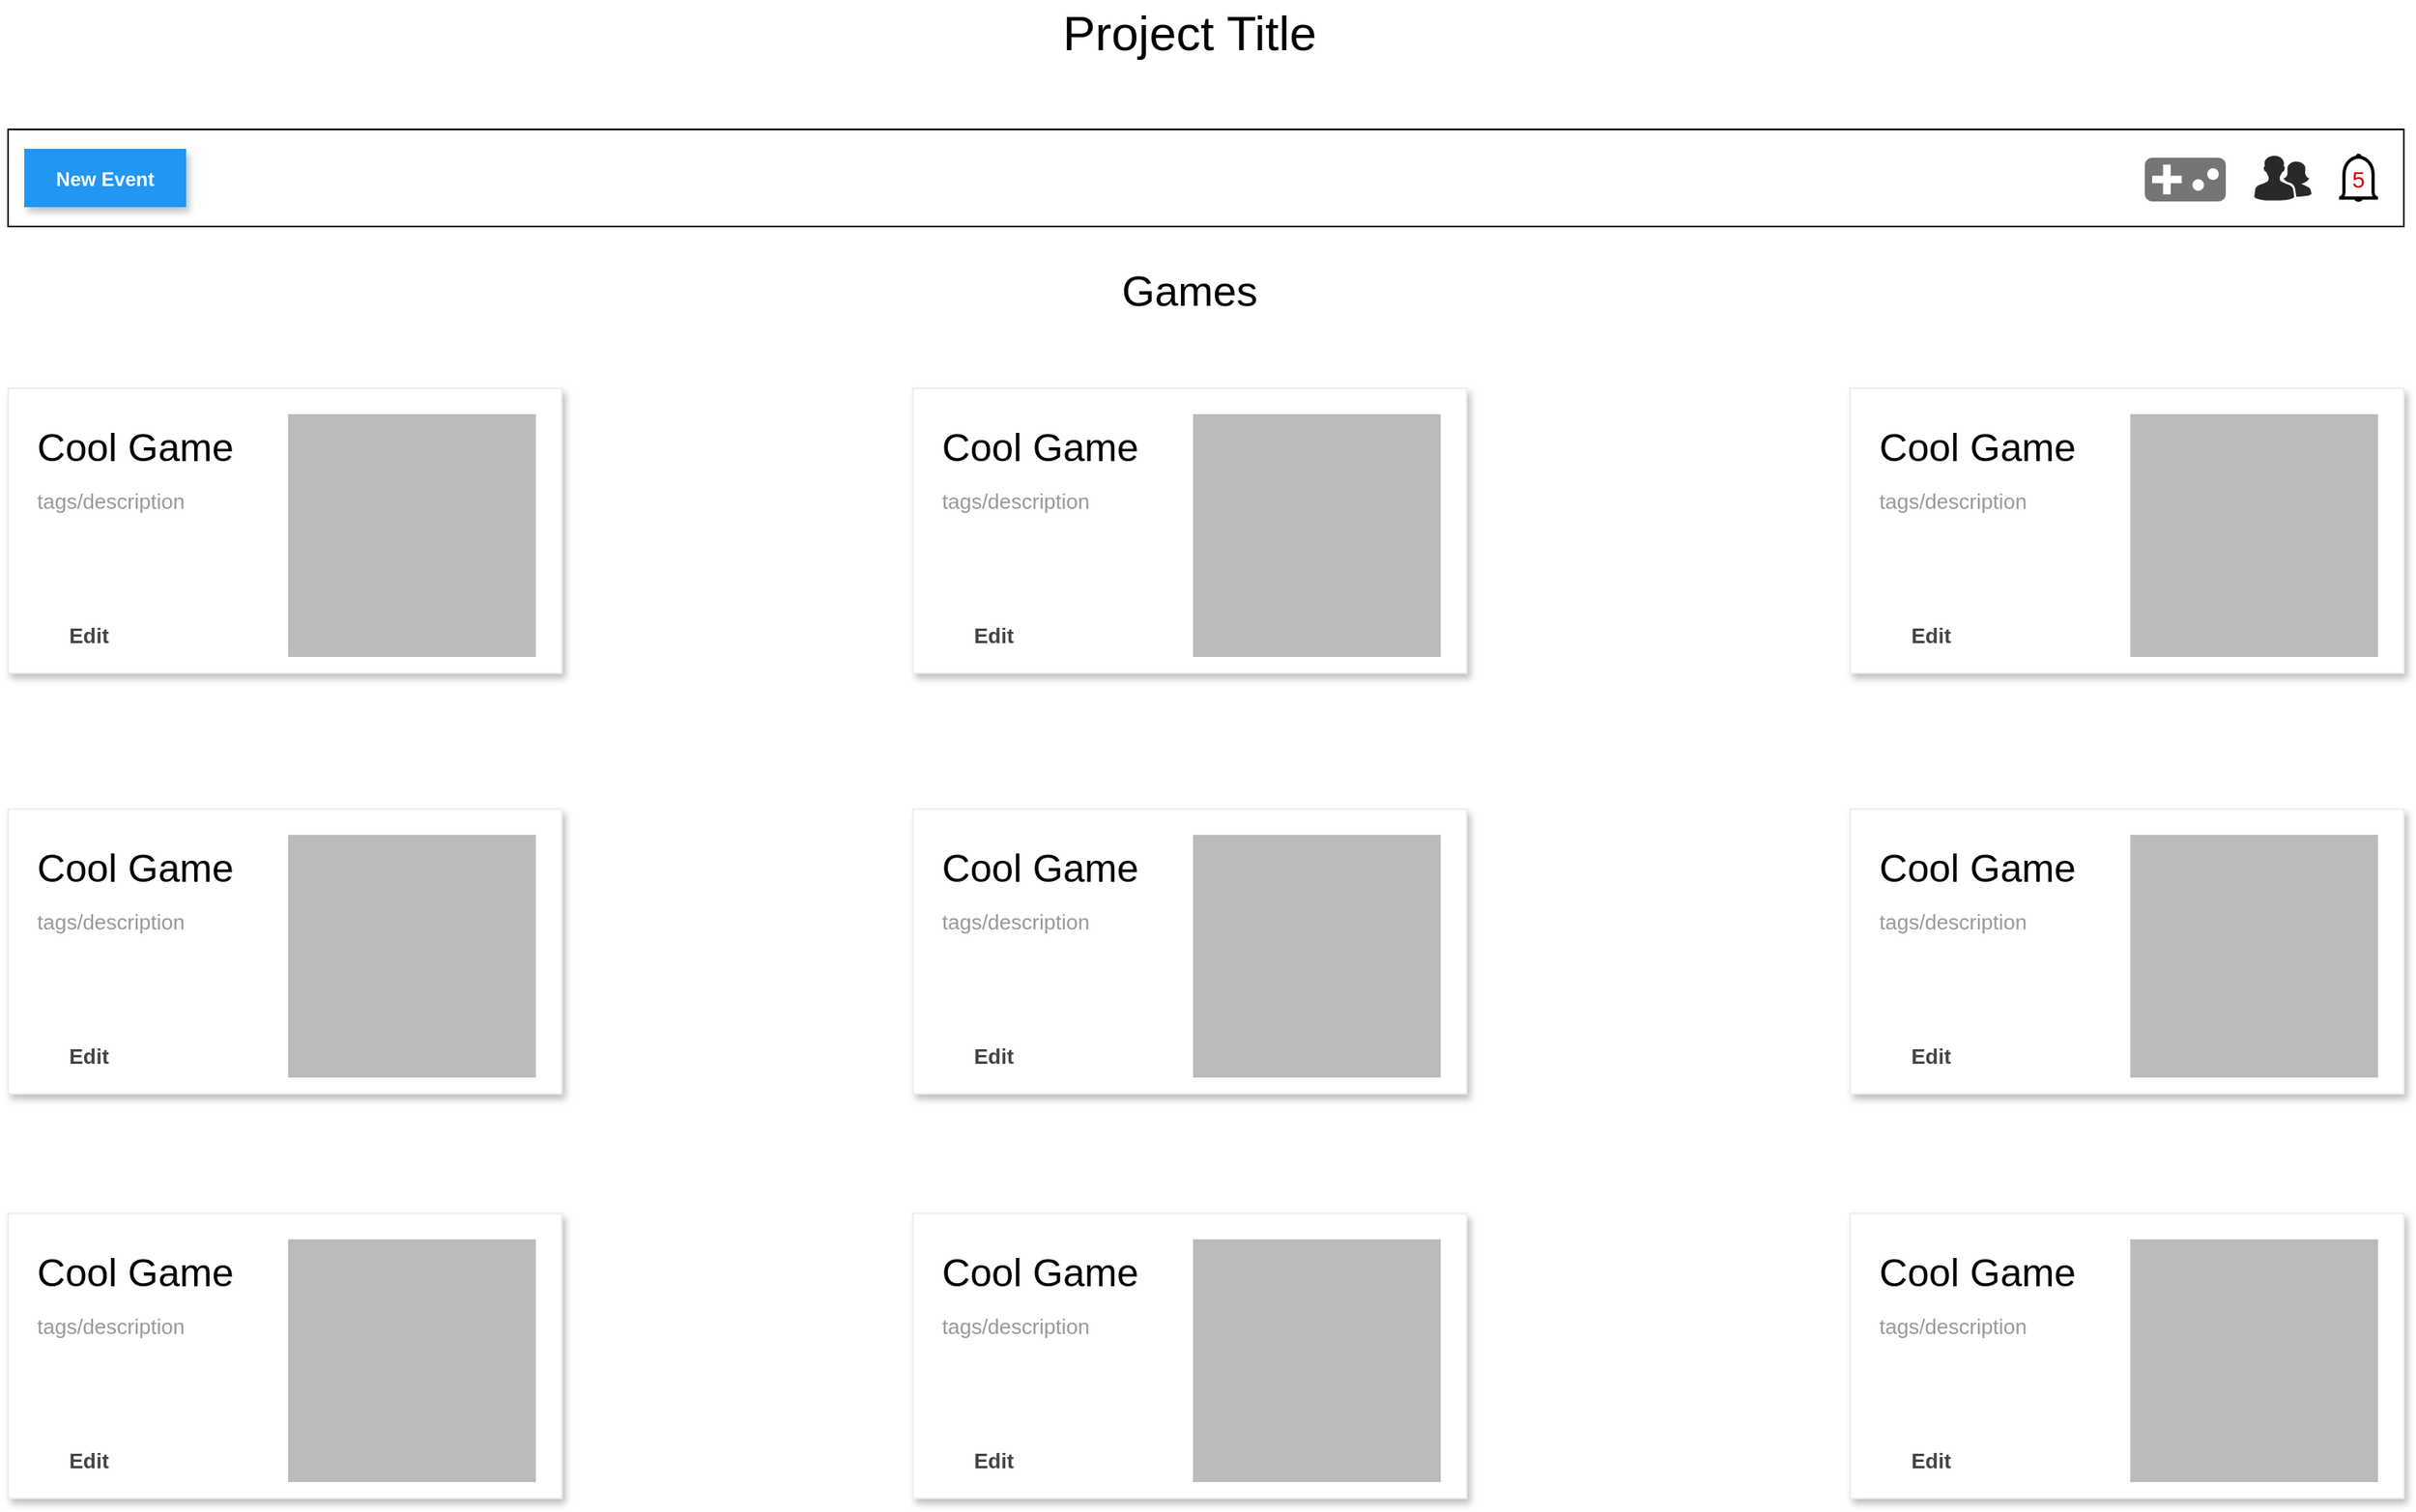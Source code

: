 <mxfile version="20.3.0" type="device"><diagram id="kGERvEn6sCSl06JCzOF0" name="Page-1"><mxGraphModel dx="1809" dy="1119" grid="1" gridSize="10" guides="1" tooltips="1" connect="1" arrows="1" fold="1" page="1" pageScale="1" pageWidth="850" pageHeight="1100" math="0" shadow="0"><root><mxCell id="0"/><mxCell id="1" parent="0"/><mxCell id="XMEUiy1k0Q_AvEM_t73S-76" value="" style="rounded=0;whiteSpace=wrap;html=1;" parent="1" vertex="1"><mxGeometry x="120" y="120" width="1480" height="60" as="geometry"/></mxCell><mxCell id="XMEUiy1k0Q_AvEM_t73S-88" value="New Event" style="dashed=0;align=center;fontSize=12;shape=rect;fillColor=#2196F3;strokeColor=none;fontStyle=1;shadow=1;fontColor=#ffffff;" parent="1" vertex="1"><mxGeometry x="130" y="132" width="100" height="36" as="geometry"/></mxCell><mxCell id="XMEUiy1k0Q_AvEM_t73S-89" value="&lt;font style=&quot;font-size: 30px;&quot;&gt;Project Title&lt;/font&gt;" style="text;html=1;strokeColor=none;fillColor=none;align=center;verticalAlign=middle;whiteSpace=wrap;rounded=0;" parent="1" vertex="1"><mxGeometry x="635" y="40" width="430" height="40" as="geometry"/></mxCell><mxCell id="XMEUiy1k0Q_AvEM_t73S-90" value="" style="html=1;verticalLabelPosition=bottom;align=center;labelBackgroundColor=#ffffff;verticalAlign=top;strokeWidth=2;shadow=0;dashed=0;shape=mxgraph.ios7.icons.bell;fontSize=30;" parent="1" vertex="1"><mxGeometry x="1560" y="136" width="24" height="28" as="geometry"/></mxCell><mxCell id="XMEUiy1k0Q_AvEM_t73S-92" value="&lt;font color=&quot;#cc0000&quot;&gt;5&lt;/font&gt;" style="text;html=1;strokeColor=none;fillColor=none;align=center;verticalAlign=middle;whiteSpace=wrap;rounded=0;fontSize=14;" parent="1" vertex="1"><mxGeometry x="1562" y="136" width="20" height="30" as="geometry"/></mxCell><mxCell id="XMEUiy1k0Q_AvEM_t73S-108" value="" style="verticalLabelPosition=bottom;sketch=0;html=1;fillColor=#282828;strokeColor=none;verticalAlign=top;pointerEvents=1;align=center;shape=mxgraph.cisco_safe.people_places_things_icons.icon2;fontSize=14;fontColor=#000000;" parent="1" vertex="1"><mxGeometry x="1507.59" y="136" width="35.4" height="28" as="geometry"/></mxCell><mxCell id="QMq9V19aQS4Xbdal7OIw-1" value="" style="sketch=0;dashed=0;connectable=0;html=1;fillColor=#757575;strokeColor=none;shape=mxgraph.gcp2.game;part=1;rounded=0;shadow=0;glass=0;strokeWidth=2;fontSize=18;fontColor=#000000;" parent="1" vertex="1"><mxGeometry x="1440" y="137.5" width="50" height="27" as="geometry"/></mxCell><mxCell id="zd1CSsXGEjqQlL7l1bBz-1" value="&lt;font style=&quot;font-size: 26px;&quot;&gt;Games&lt;br&gt;&lt;/font&gt;" style="text;html=1;strokeColor=none;fillColor=none;align=center;verticalAlign=middle;whiteSpace=wrap;rounded=0;" parent="1" vertex="1"><mxGeometry x="779.75" y="200" width="140" height="40" as="geometry"/></mxCell><mxCell id="4RB6wFW4xPm98fNjhk4V-1" value="Cool Game" style="dashed=0;shape=rect;fillColor=#ffffff;strokeColor=#eeeeee;shadow=1;fontColor=#000000;fontSize=24;fontStyle=0;verticalAlign=top;spacingBottom=0;spacingLeft=16;spacingTop=15;align=left;" vertex="1" parent="1"><mxGeometry x="120" y="280" width="342" height="176" as="geometry"/></mxCell><mxCell id="4RB6wFW4xPm98fNjhk4V-2" value="tags/description" style="text;fontColor=#999999;fontSize=13;fontStyle=0;verticalAlign=middle;spacingBottom=0;spacingLeft=16;" vertex="1" parent="4RB6wFW4xPm98fNjhk4V-1"><mxGeometry width="246" height="20" relative="1" as="geometry"><mxPoint y="59" as="offset"/></mxGeometry></mxCell><mxCell id="4RB6wFW4xPm98fNjhk4V-3" value="" style="shape=rect;fillColor=#bbbbbb;strokeColor=none;" vertex="1" parent="4RB6wFW4xPm98fNjhk4V-1"><mxGeometry x="1" width="153" height="150" relative="1" as="geometry"><mxPoint x="-169" y="16" as="offset"/></mxGeometry></mxCell><mxCell id="4RB6wFW4xPm98fNjhk4V-4" value="Edit" style="shape=rect;fontSize=13;strokeColor=none;fillColor=#ffffff;fontColor=#444444;fontStyle=1;" vertex="1" parent="4RB6wFW4xPm98fNjhk4V-1"><mxGeometry y="1" width="80" height="32" relative="1" as="geometry"><mxPoint x="10" y="-40" as="offset"/></mxGeometry></mxCell><mxCell id="4RB6wFW4xPm98fNjhk4V-14" value="Cool Game" style="dashed=0;shape=rect;fillColor=#ffffff;strokeColor=#eeeeee;shadow=1;fontColor=#000000;fontSize=24;fontStyle=0;verticalAlign=top;spacingBottom=0;spacingLeft=16;spacingTop=15;align=left;" vertex="1" parent="1"><mxGeometry x="679" y="280" width="342" height="176" as="geometry"/></mxCell><mxCell id="4RB6wFW4xPm98fNjhk4V-15" value="tags/description" style="text;fontColor=#999999;fontSize=13;fontStyle=0;verticalAlign=middle;spacingBottom=0;spacingLeft=16;" vertex="1" parent="4RB6wFW4xPm98fNjhk4V-14"><mxGeometry width="246" height="20" relative="1" as="geometry"><mxPoint y="59" as="offset"/></mxGeometry></mxCell><mxCell id="4RB6wFW4xPm98fNjhk4V-16" value="" style="shape=rect;fillColor=#bbbbbb;strokeColor=none;" vertex="1" parent="4RB6wFW4xPm98fNjhk4V-14"><mxGeometry x="1" width="153" height="150" relative="1" as="geometry"><mxPoint x="-169" y="16" as="offset"/></mxGeometry></mxCell><mxCell id="4RB6wFW4xPm98fNjhk4V-17" value="Edit" style="shape=rect;fontSize=13;strokeColor=none;fillColor=#ffffff;fontColor=#444444;fontStyle=1;" vertex="1" parent="4RB6wFW4xPm98fNjhk4V-14"><mxGeometry y="1" width="80" height="32" relative="1" as="geometry"><mxPoint x="10" y="-40" as="offset"/></mxGeometry></mxCell><mxCell id="4RB6wFW4xPm98fNjhk4V-18" value="Cool Game" style="dashed=0;shape=rect;fillColor=#ffffff;strokeColor=#eeeeee;shadow=1;fontColor=#000000;fontSize=24;fontStyle=0;verticalAlign=top;spacingBottom=0;spacingLeft=16;spacingTop=15;align=left;" vertex="1" parent="1"><mxGeometry x="1258" y="280" width="342" height="176" as="geometry"/></mxCell><mxCell id="4RB6wFW4xPm98fNjhk4V-19" value="tags/description" style="text;fontColor=#999999;fontSize=13;fontStyle=0;verticalAlign=middle;spacingBottom=0;spacingLeft=16;" vertex="1" parent="4RB6wFW4xPm98fNjhk4V-18"><mxGeometry width="246" height="20" relative="1" as="geometry"><mxPoint y="59" as="offset"/></mxGeometry></mxCell><mxCell id="4RB6wFW4xPm98fNjhk4V-20" value="" style="shape=rect;fillColor=#bbbbbb;strokeColor=none;" vertex="1" parent="4RB6wFW4xPm98fNjhk4V-18"><mxGeometry x="1" width="153" height="150" relative="1" as="geometry"><mxPoint x="-169" y="16" as="offset"/></mxGeometry></mxCell><mxCell id="4RB6wFW4xPm98fNjhk4V-21" value="Edit" style="shape=rect;fontSize=13;strokeColor=none;fillColor=#ffffff;fontColor=#444444;fontStyle=1;" vertex="1" parent="4RB6wFW4xPm98fNjhk4V-18"><mxGeometry y="1" width="80" height="32" relative="1" as="geometry"><mxPoint x="10" y="-40" as="offset"/></mxGeometry></mxCell><mxCell id="4RB6wFW4xPm98fNjhk4V-22" value="Cool Game" style="dashed=0;shape=rect;fillColor=#ffffff;strokeColor=#eeeeee;shadow=1;fontColor=#000000;fontSize=24;fontStyle=0;verticalAlign=top;spacingBottom=0;spacingLeft=16;spacingTop=15;align=left;" vertex="1" parent="1"><mxGeometry x="120" y="540" width="342" height="176" as="geometry"/></mxCell><mxCell id="4RB6wFW4xPm98fNjhk4V-23" value="tags/description" style="text;fontColor=#999999;fontSize=13;fontStyle=0;verticalAlign=middle;spacingBottom=0;spacingLeft=16;" vertex="1" parent="4RB6wFW4xPm98fNjhk4V-22"><mxGeometry width="246" height="20" relative="1" as="geometry"><mxPoint y="59" as="offset"/></mxGeometry></mxCell><mxCell id="4RB6wFW4xPm98fNjhk4V-24" value="" style="shape=rect;fillColor=#bbbbbb;strokeColor=none;" vertex="1" parent="4RB6wFW4xPm98fNjhk4V-22"><mxGeometry x="1" width="153" height="150" relative="1" as="geometry"><mxPoint x="-169" y="16" as="offset"/></mxGeometry></mxCell><mxCell id="4RB6wFW4xPm98fNjhk4V-25" value="Edit" style="shape=rect;fontSize=13;strokeColor=none;fillColor=#ffffff;fontColor=#444444;fontStyle=1;" vertex="1" parent="4RB6wFW4xPm98fNjhk4V-22"><mxGeometry y="1" width="80" height="32" relative="1" as="geometry"><mxPoint x="10" y="-40" as="offset"/></mxGeometry></mxCell><mxCell id="4RB6wFW4xPm98fNjhk4V-26" value="Cool Game" style="dashed=0;shape=rect;fillColor=#ffffff;strokeColor=#eeeeee;shadow=1;fontColor=#000000;fontSize=24;fontStyle=0;verticalAlign=top;spacingBottom=0;spacingLeft=16;spacingTop=15;align=left;" vertex="1" parent="1"><mxGeometry x="679" y="540" width="342" height="176" as="geometry"/></mxCell><mxCell id="4RB6wFW4xPm98fNjhk4V-27" value="tags/description" style="text;fontColor=#999999;fontSize=13;fontStyle=0;verticalAlign=middle;spacingBottom=0;spacingLeft=16;" vertex="1" parent="4RB6wFW4xPm98fNjhk4V-26"><mxGeometry width="246" height="20" relative="1" as="geometry"><mxPoint y="59" as="offset"/></mxGeometry></mxCell><mxCell id="4RB6wFW4xPm98fNjhk4V-28" value="" style="shape=rect;fillColor=#bbbbbb;strokeColor=none;" vertex="1" parent="4RB6wFW4xPm98fNjhk4V-26"><mxGeometry x="1" width="153" height="150" relative="1" as="geometry"><mxPoint x="-169" y="16" as="offset"/></mxGeometry></mxCell><mxCell id="4RB6wFW4xPm98fNjhk4V-29" value="Edit" style="shape=rect;fontSize=13;strokeColor=none;fillColor=#ffffff;fontColor=#444444;fontStyle=1;" vertex="1" parent="4RB6wFW4xPm98fNjhk4V-26"><mxGeometry y="1" width="80" height="32" relative="1" as="geometry"><mxPoint x="10" y="-40" as="offset"/></mxGeometry></mxCell><mxCell id="4RB6wFW4xPm98fNjhk4V-30" value="Cool Game" style="dashed=0;shape=rect;fillColor=#ffffff;strokeColor=#eeeeee;shadow=1;fontColor=#000000;fontSize=24;fontStyle=0;verticalAlign=top;spacingBottom=0;spacingLeft=16;spacingTop=15;align=left;" vertex="1" parent="1"><mxGeometry x="1258" y="540" width="342" height="176" as="geometry"/></mxCell><mxCell id="4RB6wFW4xPm98fNjhk4V-31" value="tags/description" style="text;fontColor=#999999;fontSize=13;fontStyle=0;verticalAlign=middle;spacingBottom=0;spacingLeft=16;" vertex="1" parent="4RB6wFW4xPm98fNjhk4V-30"><mxGeometry width="246" height="20" relative="1" as="geometry"><mxPoint y="59" as="offset"/></mxGeometry></mxCell><mxCell id="4RB6wFW4xPm98fNjhk4V-32" value="" style="shape=rect;fillColor=#bbbbbb;strokeColor=none;" vertex="1" parent="4RB6wFW4xPm98fNjhk4V-30"><mxGeometry x="1" width="153" height="150" relative="1" as="geometry"><mxPoint x="-169" y="16" as="offset"/></mxGeometry></mxCell><mxCell id="4RB6wFW4xPm98fNjhk4V-33" value="Edit" style="shape=rect;fontSize=13;strokeColor=none;fillColor=#ffffff;fontColor=#444444;fontStyle=1;" vertex="1" parent="4RB6wFW4xPm98fNjhk4V-30"><mxGeometry y="1" width="80" height="32" relative="1" as="geometry"><mxPoint x="10" y="-40" as="offset"/></mxGeometry></mxCell><mxCell id="4RB6wFW4xPm98fNjhk4V-34" value="Cool Game" style="dashed=0;shape=rect;fillColor=#ffffff;strokeColor=#eeeeee;shadow=1;fontColor=#000000;fontSize=24;fontStyle=0;verticalAlign=top;spacingBottom=0;spacingLeft=16;spacingTop=15;align=left;" vertex="1" parent="1"><mxGeometry x="120" y="790" width="342" height="176" as="geometry"/></mxCell><mxCell id="4RB6wFW4xPm98fNjhk4V-35" value="tags/description" style="text;fontColor=#999999;fontSize=13;fontStyle=0;verticalAlign=middle;spacingBottom=0;spacingLeft=16;" vertex="1" parent="4RB6wFW4xPm98fNjhk4V-34"><mxGeometry width="246" height="20" relative="1" as="geometry"><mxPoint y="59" as="offset"/></mxGeometry></mxCell><mxCell id="4RB6wFW4xPm98fNjhk4V-36" value="" style="shape=rect;fillColor=#bbbbbb;strokeColor=none;" vertex="1" parent="4RB6wFW4xPm98fNjhk4V-34"><mxGeometry x="1" width="153" height="150" relative="1" as="geometry"><mxPoint x="-169" y="16" as="offset"/></mxGeometry></mxCell><mxCell id="4RB6wFW4xPm98fNjhk4V-37" value="Edit" style="shape=rect;fontSize=13;strokeColor=none;fillColor=#ffffff;fontColor=#444444;fontStyle=1;" vertex="1" parent="4RB6wFW4xPm98fNjhk4V-34"><mxGeometry y="1" width="80" height="32" relative="1" as="geometry"><mxPoint x="10" y="-40" as="offset"/></mxGeometry></mxCell><mxCell id="4RB6wFW4xPm98fNjhk4V-38" value="Cool Game" style="dashed=0;shape=rect;fillColor=#ffffff;strokeColor=#eeeeee;shadow=1;fontColor=#000000;fontSize=24;fontStyle=0;verticalAlign=top;spacingBottom=0;spacingLeft=16;spacingTop=15;align=left;" vertex="1" parent="1"><mxGeometry x="679" y="790" width="342" height="176" as="geometry"/></mxCell><mxCell id="4RB6wFW4xPm98fNjhk4V-39" value="tags/description" style="text;fontColor=#999999;fontSize=13;fontStyle=0;verticalAlign=middle;spacingBottom=0;spacingLeft=16;" vertex="1" parent="4RB6wFW4xPm98fNjhk4V-38"><mxGeometry width="246" height="20" relative="1" as="geometry"><mxPoint y="59" as="offset"/></mxGeometry></mxCell><mxCell id="4RB6wFW4xPm98fNjhk4V-40" value="" style="shape=rect;fillColor=#bbbbbb;strokeColor=none;" vertex="1" parent="4RB6wFW4xPm98fNjhk4V-38"><mxGeometry x="1" width="153" height="150" relative="1" as="geometry"><mxPoint x="-169" y="16" as="offset"/></mxGeometry></mxCell><mxCell id="4RB6wFW4xPm98fNjhk4V-41" value="Edit" style="shape=rect;fontSize=13;strokeColor=none;fillColor=#ffffff;fontColor=#444444;fontStyle=1;" vertex="1" parent="4RB6wFW4xPm98fNjhk4V-38"><mxGeometry y="1" width="80" height="32" relative="1" as="geometry"><mxPoint x="10" y="-40" as="offset"/></mxGeometry></mxCell><mxCell id="4RB6wFW4xPm98fNjhk4V-42" value="Cool Game" style="dashed=0;shape=rect;fillColor=#ffffff;strokeColor=#eeeeee;shadow=1;fontColor=#000000;fontSize=24;fontStyle=0;verticalAlign=top;spacingBottom=0;spacingLeft=16;spacingTop=15;align=left;" vertex="1" parent="1"><mxGeometry x="1258" y="790" width="342" height="176" as="geometry"/></mxCell><mxCell id="4RB6wFW4xPm98fNjhk4V-43" value="tags/description" style="text;fontColor=#999999;fontSize=13;fontStyle=0;verticalAlign=middle;spacingBottom=0;spacingLeft=16;" vertex="1" parent="4RB6wFW4xPm98fNjhk4V-42"><mxGeometry width="246" height="20" relative="1" as="geometry"><mxPoint y="59" as="offset"/></mxGeometry></mxCell><mxCell id="4RB6wFW4xPm98fNjhk4V-44" value="" style="shape=rect;fillColor=#bbbbbb;strokeColor=none;" vertex="1" parent="4RB6wFW4xPm98fNjhk4V-42"><mxGeometry x="1" width="153" height="150" relative="1" as="geometry"><mxPoint x="-169" y="16" as="offset"/></mxGeometry></mxCell><mxCell id="4RB6wFW4xPm98fNjhk4V-45" value="Edit" style="shape=rect;fontSize=13;strokeColor=none;fillColor=#ffffff;fontColor=#444444;fontStyle=1;" vertex="1" parent="4RB6wFW4xPm98fNjhk4V-42"><mxGeometry y="1" width="80" height="32" relative="1" as="geometry"><mxPoint x="10" y="-40" as="offset"/></mxGeometry></mxCell></root></mxGraphModel></diagram></mxfile>